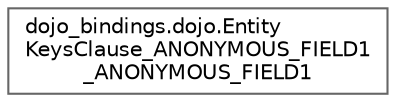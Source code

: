 digraph "Graphical Class Hierarchy"
{
 // LATEX_PDF_SIZE
  bgcolor="transparent";
  edge [fontname=Helvetica,fontsize=10,labelfontname=Helvetica,labelfontsize=10];
  node [fontname=Helvetica,fontsize=10,shape=box,height=0.2,width=0.4];
  rankdir="LR";
  Node0 [id="Node000000",label="dojo_bindings.dojo.Entity\lKeysClause_ANONYMOUS_FIELD1\l_ANONYMOUS_FIELD1",height=0.2,width=0.4,color="grey40", fillcolor="white", style="filled",URL="$structdojo__bindings_1_1dojo_1_1_entity_keys_clause___a_n_o_n_y_m_o_u_s___f_i_e_l_d1___a_n_o_n_y_m_o_u_s___f_i_e_l_d1.html",tooltip=" "];
}
